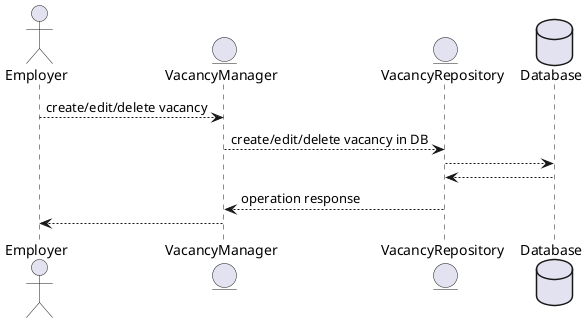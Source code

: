 @startuml
actor     Employer            as e
entity    VacancyManager      as vm
entity    VacancyRepository   as vr
database  Database            as db

e --> vm  : create/edit/delete vacancy
vm --> vr : create/edit/delete vacancy in DB
vr --> db
vr <-- db
vm <-- vr : operation response
e <-- vm
@enduml
